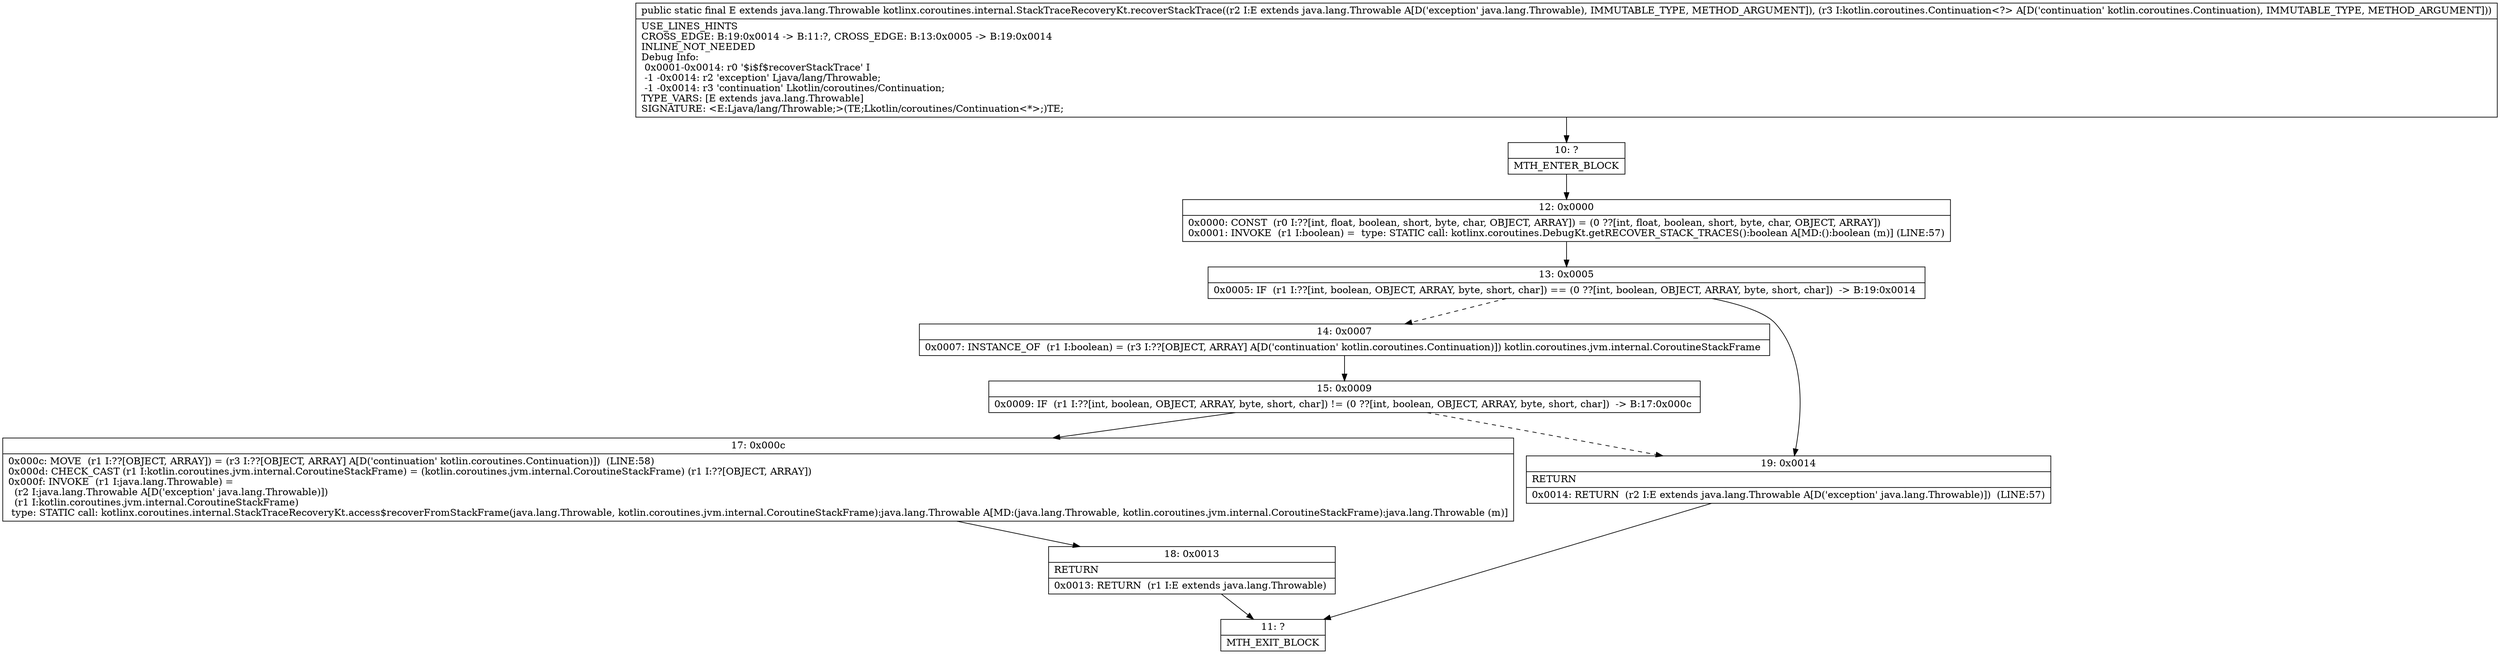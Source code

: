 digraph "CFG forkotlinx.coroutines.internal.StackTraceRecoveryKt.recoverStackTrace(Ljava\/lang\/Throwable;Lkotlin\/coroutines\/Continuation;)Ljava\/lang\/Throwable;" {
Node_10 [shape=record,label="{10\:\ ?|MTH_ENTER_BLOCK\l}"];
Node_12 [shape=record,label="{12\:\ 0x0000|0x0000: CONST  (r0 I:??[int, float, boolean, short, byte, char, OBJECT, ARRAY]) = (0 ??[int, float, boolean, short, byte, char, OBJECT, ARRAY]) \l0x0001: INVOKE  (r1 I:boolean) =  type: STATIC call: kotlinx.coroutines.DebugKt.getRECOVER_STACK_TRACES():boolean A[MD:():boolean (m)] (LINE:57)\l}"];
Node_13 [shape=record,label="{13\:\ 0x0005|0x0005: IF  (r1 I:??[int, boolean, OBJECT, ARRAY, byte, short, char]) == (0 ??[int, boolean, OBJECT, ARRAY, byte, short, char])  \-\> B:19:0x0014 \l}"];
Node_14 [shape=record,label="{14\:\ 0x0007|0x0007: INSTANCE_OF  (r1 I:boolean) = (r3 I:??[OBJECT, ARRAY] A[D('continuation' kotlin.coroutines.Continuation)]) kotlin.coroutines.jvm.internal.CoroutineStackFrame \l}"];
Node_15 [shape=record,label="{15\:\ 0x0009|0x0009: IF  (r1 I:??[int, boolean, OBJECT, ARRAY, byte, short, char]) != (0 ??[int, boolean, OBJECT, ARRAY, byte, short, char])  \-\> B:17:0x000c \l}"];
Node_17 [shape=record,label="{17\:\ 0x000c|0x000c: MOVE  (r1 I:??[OBJECT, ARRAY]) = (r3 I:??[OBJECT, ARRAY] A[D('continuation' kotlin.coroutines.Continuation)])  (LINE:58)\l0x000d: CHECK_CAST (r1 I:kotlin.coroutines.jvm.internal.CoroutineStackFrame) = (kotlin.coroutines.jvm.internal.CoroutineStackFrame) (r1 I:??[OBJECT, ARRAY]) \l0x000f: INVOKE  (r1 I:java.lang.Throwable) = \l  (r2 I:java.lang.Throwable A[D('exception' java.lang.Throwable)])\l  (r1 I:kotlin.coroutines.jvm.internal.CoroutineStackFrame)\l type: STATIC call: kotlinx.coroutines.internal.StackTraceRecoveryKt.access$recoverFromStackFrame(java.lang.Throwable, kotlin.coroutines.jvm.internal.CoroutineStackFrame):java.lang.Throwable A[MD:(java.lang.Throwable, kotlin.coroutines.jvm.internal.CoroutineStackFrame):java.lang.Throwable (m)]\l}"];
Node_18 [shape=record,label="{18\:\ 0x0013|RETURN\l|0x0013: RETURN  (r1 I:E extends java.lang.Throwable) \l}"];
Node_11 [shape=record,label="{11\:\ ?|MTH_EXIT_BLOCK\l}"];
Node_19 [shape=record,label="{19\:\ 0x0014|RETURN\l|0x0014: RETURN  (r2 I:E extends java.lang.Throwable A[D('exception' java.lang.Throwable)])  (LINE:57)\l}"];
MethodNode[shape=record,label="{public static final E extends java.lang.Throwable kotlinx.coroutines.internal.StackTraceRecoveryKt.recoverStackTrace((r2 I:E extends java.lang.Throwable A[D('exception' java.lang.Throwable), IMMUTABLE_TYPE, METHOD_ARGUMENT]), (r3 I:kotlin.coroutines.Continuation\<?\> A[D('continuation' kotlin.coroutines.Continuation), IMMUTABLE_TYPE, METHOD_ARGUMENT]))  | USE_LINES_HINTS\lCROSS_EDGE: B:19:0x0014 \-\> B:11:?, CROSS_EDGE: B:13:0x0005 \-\> B:19:0x0014\lINLINE_NOT_NEEDED\lDebug Info:\l  0x0001\-0x0014: r0 '$i$f$recoverStackTrace' I\l  \-1 \-0x0014: r2 'exception' Ljava\/lang\/Throwable;\l  \-1 \-0x0014: r3 'continuation' Lkotlin\/coroutines\/Continuation;\lTYPE_VARS: [E extends java.lang.Throwable]\lSIGNATURE: \<E:Ljava\/lang\/Throwable;\>(TE;Lkotlin\/coroutines\/Continuation\<*\>;)TE;\l}"];
MethodNode -> Node_10;Node_10 -> Node_12;
Node_12 -> Node_13;
Node_13 -> Node_14[style=dashed];
Node_13 -> Node_19;
Node_14 -> Node_15;
Node_15 -> Node_17;
Node_15 -> Node_19[style=dashed];
Node_17 -> Node_18;
Node_18 -> Node_11;
Node_19 -> Node_11;
}

